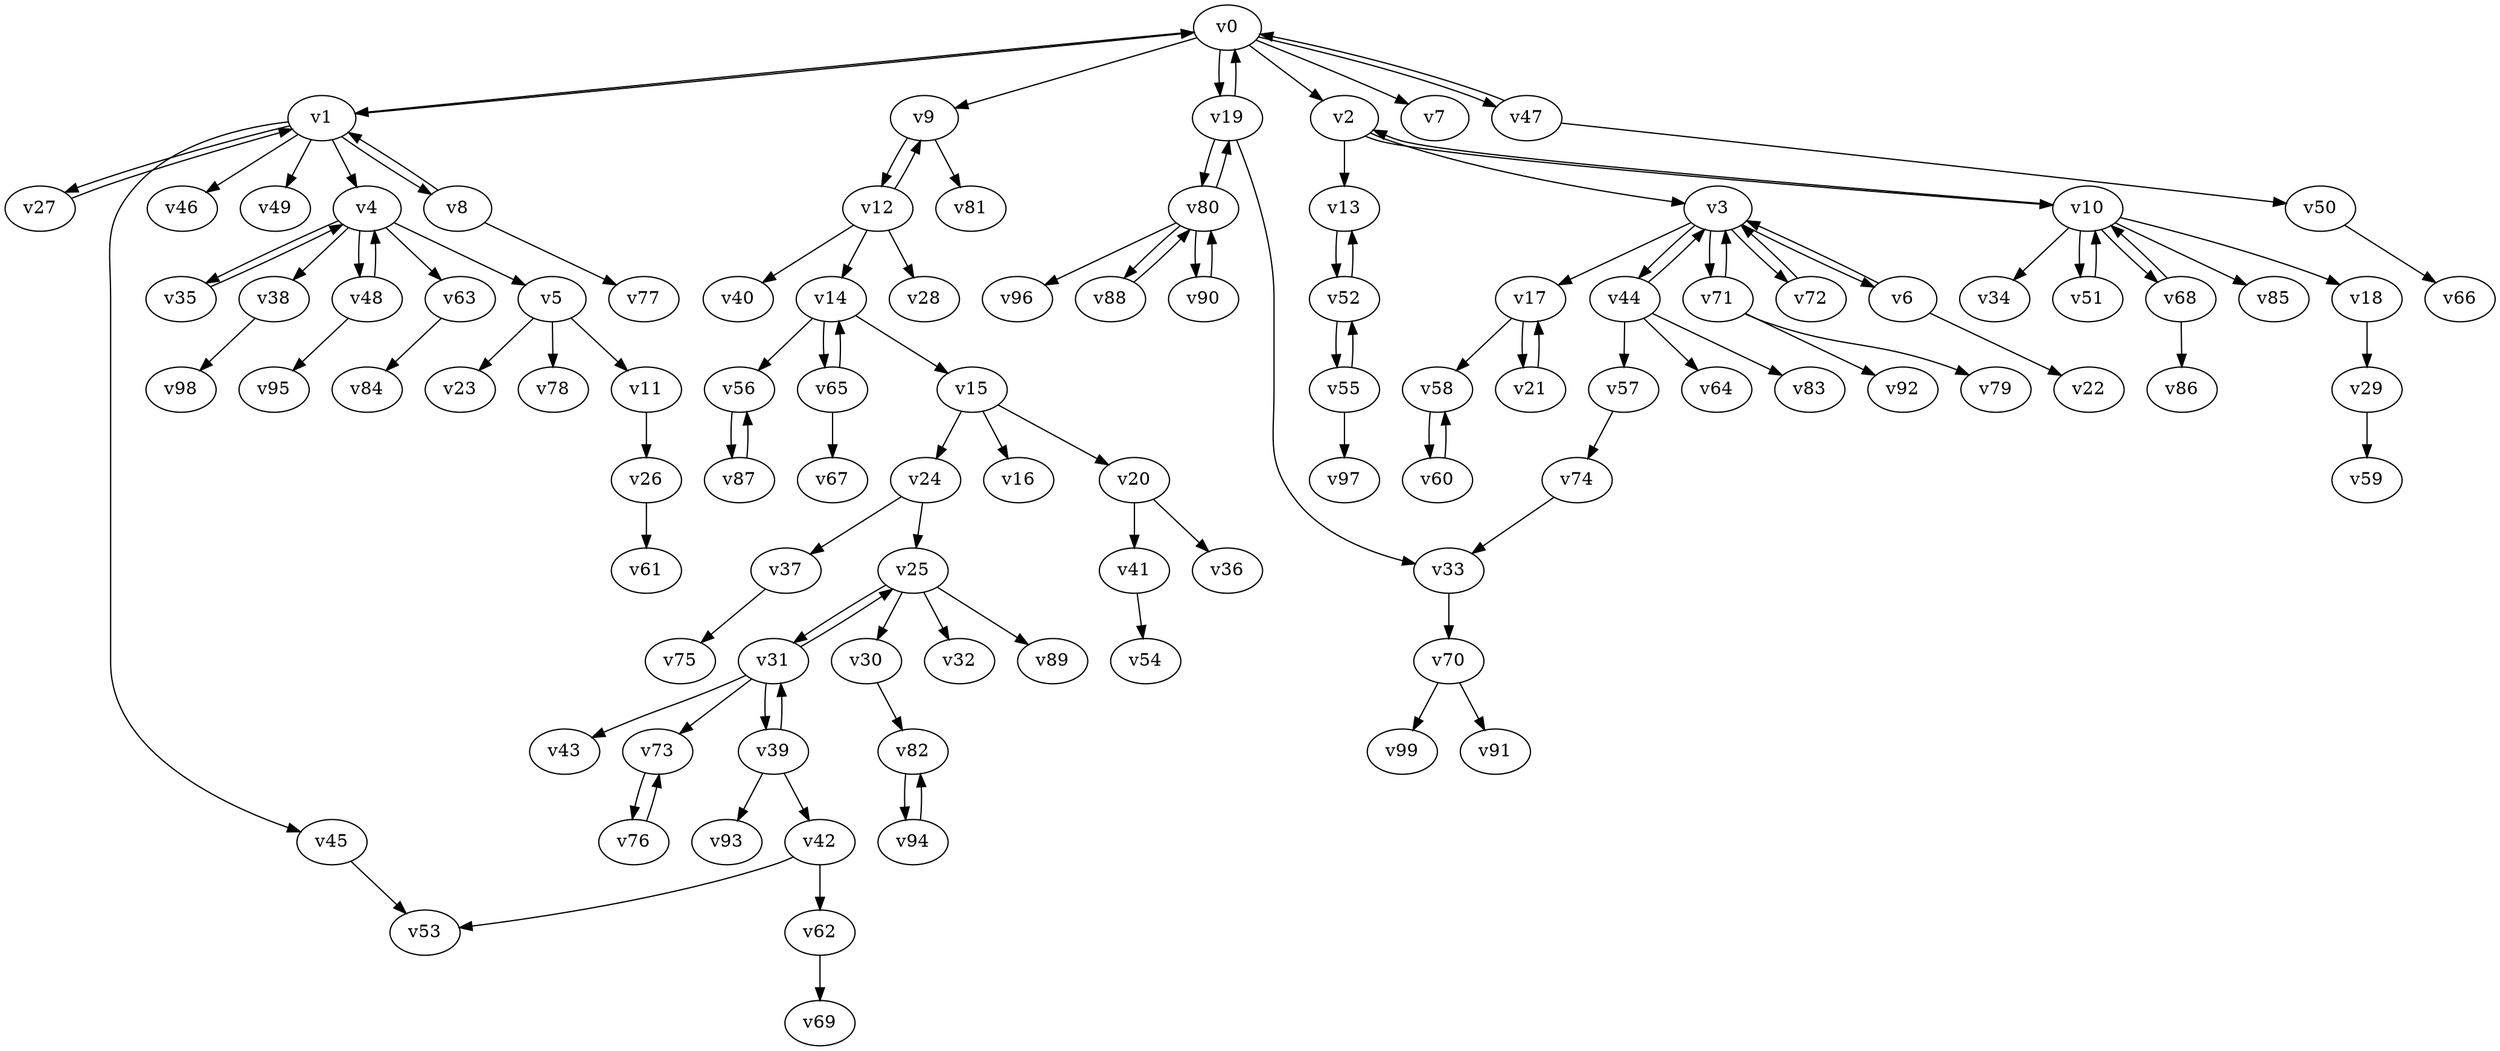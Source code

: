 digraph test137 {
    v0 [name="v0", player=0, weight=3];
    v1 [name="v1", player=1, weight=6];
    v2 [name="v2", player=0, weight=-1];
    v3 [name="v3", player=1, weight=3];
    v4 [name="v4", player=0, weight=11];
    v5 [name="v5", player=1, weight=5];
    v6 [name="v6", player=0, weight=15];
    v7 [name="v7", player=1, weight=6];
    v8 [name="v8", player=0, weight=15];
    v9 [name="v9", player=1, weight=12];
    v10 [name="v10", player=0, weight=12];
    v11 [name="v11", player=1, weight=5];
    v12 [name="v12", player=0, weight=7];
    v13 [name="v13", player=1, weight=-3];
    v14 [name="v14", player=0, weight=10];
    v15 [name="v15", player=1, weight=14];
    v16 [name="v16", player=0, weight=8];
    v17 [name="v17", player=1, weight=10];
    v18 [name="v18", player=0, weight=12];
    v19 [name="v19", player=1, weight=6];
    v20 [name="v20", player=0, weight=1];
    v21 [name="v21", player=1, weight=8];
    v22 [name="v22", player=0, weight=13];
    v23 [name="v23", player=1, weight=12];
    v24 [name="v24", player=0, weight=2];
    v25 [name="v25", player=1, weight=8];
    v26 [name="v26", player=0, weight=1];
    v27 [name="v27", player=1, weight=10];
    v28 [name="v28", player=0, weight=12];
    v29 [name="v29", player=1, weight=7];
    v30 [name="v30", player=0, weight=9];
    v31 [name="v31", player=1, weight=11];
    v32 [name="v32", player=0, weight=7];
    v33 [name="v33", player=1, weight=12];
    v34 [name="v34", player=0, weight=9];
    v35 [name="v35", player=1, weight=13];
    v36 [name="v36", player=0, weight=5];
    v37 [name="v37", player=1, weight=10];
    v38 [name="v38", player=0, weight=1];
    v39 [name="v39", player=1, weight=12];
    v40 [name="v40", player=0, weight=10];
    v41 [name="v41", player=1, weight=11];
    v42 [name="v42", player=0, weight=9];
    v43 [name="v43", player=1, weight=8];
    v44 [name="v44", player=0, weight=2];
    v45 [name="v45", player=1, weight=9];
    v46 [name="v46", player=0, weight=-1];
    v47 [name="v47", player=1, weight=12];
    v48 [name="v48", player=0, weight=5];
    v49 [name="v49", player=1, weight=0];
    v50 [name="v50", player=0, weight=10];
    v51 [name="v51", player=1, weight=9];
    v52 [name="v52", player=0, weight=0];
    v53 [name="v53", player=1, weight=10];
    v54 [name="v54", player=0, weight=8];
    v55 [name="v55", player=1, weight=11];
    v56 [name="v56", player=0, weight=4];
    v57 [name="v57", player=1, weight=3];
    v58 [name="v58", player=0, weight=6];
    v59 [name="v59", player=1, weight=7];
    v60 [name="v60", player=0, weight=16];
    v61 [name="v61", player=1, weight=8];
    v62 [name="v62", player=0, weight=8];
    v63 [name="v63", player=1, weight=-2];
    v64 [name="v64", player=0, weight=17];
    v65 [name="v65", player=1, weight=2];
    v66 [name="v66", player=0, weight=0];
    v67 [name="v67", player=1, weight=4];
    v68 [name="v68", player=0, weight=8];
    v69 [name="v69", player=1, weight=10];
    v70 [name="v70", player=0, weight=11];
    v71 [name="v71", player=1, weight=1];
    v72 [name="v72", player=0, weight=5];
    v73 [name="v73", player=1, weight=8];
    v74 [name="v74", player=0, weight=12];
    v75 [name="v75", player=1, weight=6];
    v76 [name="v76", player=0, weight=11];
    v77 [name="v77", player=1, weight=-1];
    v78 [name="v78", player=0, weight=14];
    v79 [name="v79", player=1, weight=14];
    v80 [name="v80", player=0, weight=3];
    v81 [name="v81", player=1, weight=16];
    v82 [name="v82", player=0, weight=16];
    v83 [name="v83", player=1, weight=3];
    v84 [name="v84", player=0, weight=2];
    v85 [name="v85", player=1, weight=16];
    v86 [name="v86", player=0, weight=1];
    v87 [name="v87", player=1, weight=1];
    v88 [name="v88", player=0, weight=7];
    v89 [name="v89", player=1, weight=1];
    v90 [name="v90", player=0, weight=6];
    v91 [name="v91", player=1, weight=8];
    v92 [name="v92", player=0, weight=4];
    v93 [name="v93", player=1, weight=14];
    v94 [name="v94", player=0, weight=-2];
    v95 [name="v95", player=1, weight=6];
    v96 [name="v96", player=0, weight=4];
    v97 [name="v97", player=1, weight=15];
    v98 [name="v98", player=0, weight=-2];
    v99 [name="v99", player=1, weight=0];
    v0 -> v1;
    v1 -> v0;
    v0 -> v2;
    v2 -> v3;
    v1 -> v4;
    v4 -> v5;
    v3 -> v6;
    v6 -> v3;
    v0 -> v7;
    v1 -> v8;
    v8 -> v1;
    v0 -> v9;
    v2 -> v10;
    v10 -> v2;
    v5 -> v11;
    v9 -> v12;
    v12 -> v9;
    v2 -> v13;
    v12 -> v14;
    v14 -> v15;
    v15 -> v16;
    v3 -> v17;
    v10 -> v18;
    v0 -> v19;
    v19 -> v0;
    v15 -> v20;
    v17 -> v21;
    v21 -> v17;
    v6 -> v22;
    v5 -> v23;
    v15 -> v24;
    v24 -> v25;
    v11 -> v26;
    v1 -> v27;
    v27 -> v1;
    v12 -> v28;
    v18 -> v29;
    v25 -> v30;
    v25 -> v31;
    v31 -> v25;
    v25 -> v32;
    v19 -> v33;
    v10 -> v34;
    v4 -> v35;
    v35 -> v4;
    v20 -> v36;
    v24 -> v37;
    v4 -> v38;
    v31 -> v39;
    v39 -> v31;
    v12 -> v40;
    v20 -> v41;
    v39 -> v42;
    v31 -> v43;
    v3 -> v44;
    v44 -> v3;
    v1 -> v45;
    v1 -> v46;
    v0 -> v47;
    v47 -> v0;
    v4 -> v48;
    v48 -> v4;
    v1 -> v49;
    v47 -> v50;
    v10 -> v51;
    v51 -> v10;
    v13 -> v52;
    v52 -> v13;
    v42 -> v53;
    v41 -> v54;
    v52 -> v55;
    v55 -> v52;
    v14 -> v56;
    v44 -> v57;
    v17 -> v58;
    v29 -> v59;
    v58 -> v60;
    v60 -> v58;
    v26 -> v61;
    v42 -> v62;
    v4 -> v63;
    v44 -> v64;
    v14 -> v65;
    v65 -> v14;
    v50 -> v66;
    v65 -> v67;
    v10 -> v68;
    v68 -> v10;
    v62 -> v69;
    v33 -> v70;
    v3 -> v71;
    v71 -> v3;
    v3 -> v72;
    v72 -> v3;
    v31 -> v73;
    v57 -> v74;
    v37 -> v75;
    v73 -> v76;
    v76 -> v73;
    v8 -> v77;
    v5 -> v78;
    v71 -> v79;
    v19 -> v80;
    v80 -> v19;
    v9 -> v81;
    v30 -> v82;
    v44 -> v83;
    v63 -> v84;
    v10 -> v85;
    v68 -> v86;
    v56 -> v87;
    v87 -> v56;
    v80 -> v88;
    v88 -> v80;
    v25 -> v89;
    v80 -> v90;
    v90 -> v80;
    v70 -> v91;
    v71 -> v92;
    v39 -> v93;
    v82 -> v94;
    v94 -> v82;
    v48 -> v95;
    v80 -> v96;
    v55 -> v97;
    v38 -> v98;
    v70 -> v99;
    v45 -> v53;
    v74 -> v33;
}
